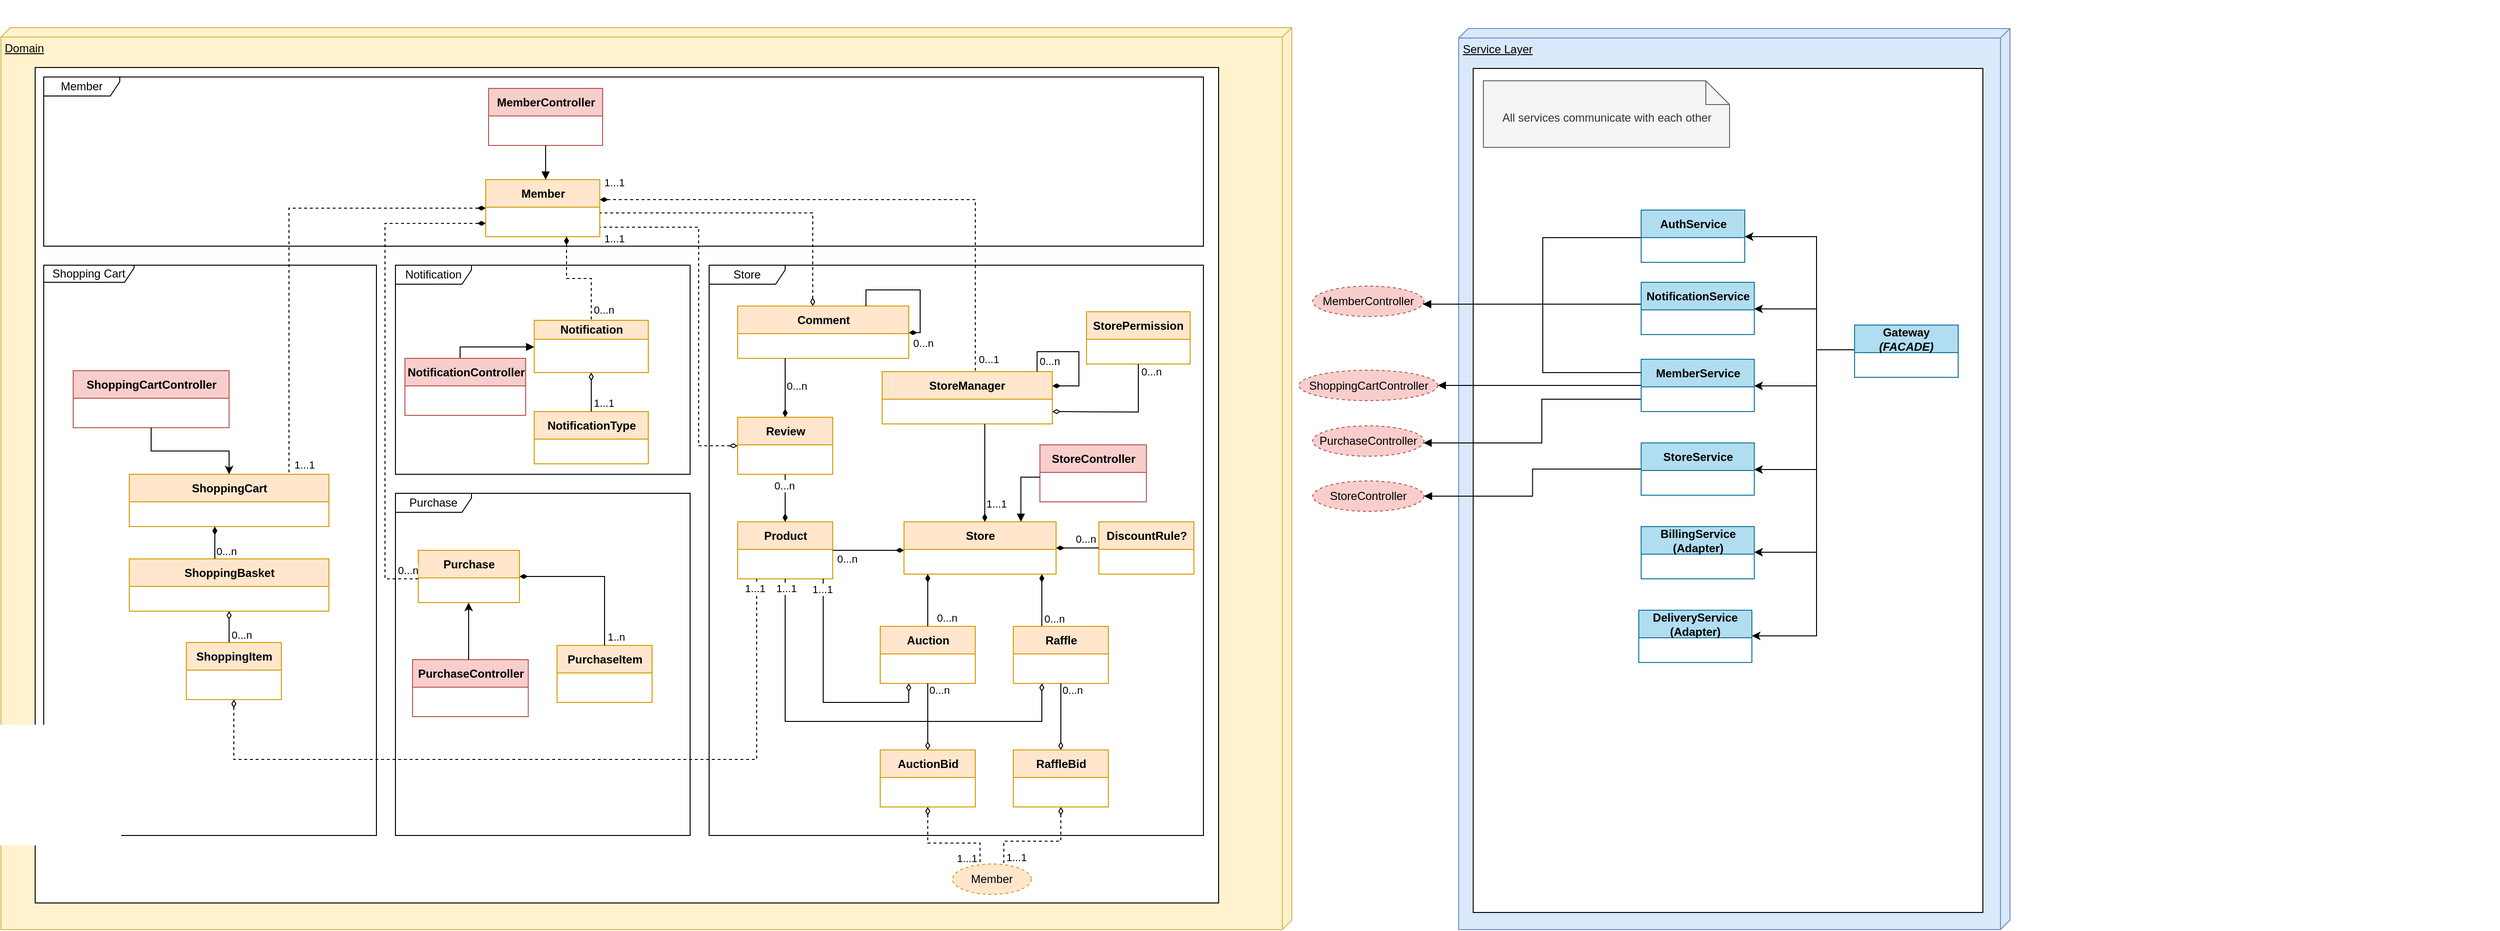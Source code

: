 <mxfile version="21.1.1" type="device">
  <diagram id="C5RBs43oDa-KdzZeNtuy" name="Page-1">
    <mxGraphModel dx="3692" dy="2108" grid="1" gridSize="10" guides="1" tooltips="1" connect="1" arrows="1" fold="1" page="0" pageScale="1" pageWidth="827" pageHeight="1169" math="0" shadow="0">
      <root>
        <mxCell id="WIyWlLk6GJQsqaUBKTNV-0" />
        <mxCell id="WIyWlLk6GJQsqaUBKTNV-1" parent="WIyWlLk6GJQsqaUBKTNV-0" />
        <mxCell id="990rHB7GM0mohYppXFXk-12" value="" style="group" vertex="1" connectable="0" parent="WIyWlLk6GJQsqaUBKTNV-1">
          <mxGeometry x="-25" y="-30" width="1358" height="949" as="geometry" />
        </mxCell>
        <mxCell id="990rHB7GM0mohYppXFXk-21" value="" style="group" vertex="1" connectable="0" parent="990rHB7GM0mohYppXFXk-12">
          <mxGeometry width="1358" height="949" as="geometry" />
        </mxCell>
        <mxCell id="990rHB7GM0mohYppXFXk-8" value="Domain" style="verticalAlign=top;align=left;spacingTop=8;spacingLeft=2;spacingRight=12;shape=cube;size=10;direction=south;fontStyle=4;html=1;whiteSpace=wrap;fillColor=#fff2cc;strokeColor=#d6b656;" vertex="1" parent="990rHB7GM0mohYppXFXk-21">
          <mxGeometry width="1358" height="949" as="geometry" />
        </mxCell>
        <mxCell id="990rHB7GM0mohYppXFXk-11" value="" style="rounded=0;whiteSpace=wrap;html=1;" vertex="1" parent="990rHB7GM0mohYppXFXk-21">
          <mxGeometry x="36" y="42" width="1245" height="879" as="geometry" />
        </mxCell>
        <mxCell id="990rHB7GM0mohYppXFXk-20" value="ShoppingCartController" style="swimlane;fontStyle=1;align=center;verticalAlign=middle;childLayout=stackLayout;horizontal=1;startSize=29;horizontalStack=0;resizeParent=1;resizeParentMax=0;resizeLast=0;collapsible=0;marginBottom=0;html=1;fillColor=#f8cecc;strokeColor=#b85450;" vertex="1" parent="990rHB7GM0mohYppXFXk-21">
          <mxGeometry x="76" y="361" width="164" height="60" as="geometry" />
        </mxCell>
        <mxCell id="990rHB7GM0mohYppXFXk-40" style="edgeStyle=orthogonalEdgeStyle;rounded=0;orthogonalLoop=1;jettySize=auto;html=1;endArrow=block;endFill=1;" edge="1" parent="990rHB7GM0mohYppXFXk-21" source="990rHB7GM0mohYppXFXk-39" target="wEltk9S-PoxrdF0Q-rvV-17">
          <mxGeometry relative="1" as="geometry">
            <Array as="points">
              <mxPoint x="483" y="336" />
            </Array>
          </mxGeometry>
        </mxCell>
        <mxCell id="990rHB7GM0mohYppXFXk-39" value="NotificationController" style="swimlane;fontStyle=1;align=center;verticalAlign=middle;childLayout=stackLayout;horizontal=1;startSize=29;horizontalStack=0;resizeParent=1;resizeParentMax=0;resizeLast=0;collapsible=0;marginBottom=0;html=1;fillColor=#f8cecc;strokeColor=#b85450;" vertex="1" parent="990rHB7GM0mohYppXFXk-21">
          <mxGeometry x="425" y="348" width="127" height="60" as="geometry" />
        </mxCell>
        <mxCell id="wEltk9S-PoxrdF0Q-rvV-17" value="Notification" style="swimlane;fontStyle=1;align=center;verticalAlign=middle;childLayout=stackLayout;horizontal=1;startSize=20;horizontalStack=0;resizeParent=1;resizeParentMax=0;resizeLast=0;collapsible=0;marginBottom=0;html=1;fillColor=#ffe6cc;strokeColor=#d79b00;" parent="990rHB7GM0mohYppXFXk-21" vertex="1">
          <mxGeometry x="561" y="308" width="120" height="55" as="geometry" />
        </mxCell>
        <mxCell id="wEltk9S-PoxrdF0Q-rvV-23" value="NotificationType" style="swimlane;fontStyle=1;align=center;verticalAlign=middle;childLayout=stackLayout;horizontal=1;startSize=29;horizontalStack=0;resizeParent=1;resizeParentMax=0;resizeLast=0;collapsible=0;marginBottom=0;html=1;fillColor=#ffe6cc;strokeColor=#d79b00;" parent="990rHB7GM0mohYppXFXk-21" vertex="1">
          <mxGeometry x="561" y="404" width="120" height="55" as="geometry" />
        </mxCell>
        <mxCell id="wEltk9S-PoxrdF0Q-rvV-25" style="edgeStyle=orthogonalEdgeStyle;rounded=0;orthogonalLoop=1;jettySize=auto;html=1;startArrow=diamondThin;startFill=0;endArrow=none;endFill=0;" parent="990rHB7GM0mohYppXFXk-21" source="wEltk9S-PoxrdF0Q-rvV-17" target="wEltk9S-PoxrdF0Q-rvV-23" edge="1">
          <mxGeometry relative="1" as="geometry" />
        </mxCell>
        <mxCell id="wEltk9S-PoxrdF0Q-rvV-26" value="1...1" style="edgeLabel;html=1;align=center;verticalAlign=middle;resizable=0;points=[];" parent="wEltk9S-PoxrdF0Q-rvV-25" vertex="1" connectable="0">
          <mxGeometry x="0.712" y="1" relative="1" as="geometry">
            <mxPoint x="12" y="-3" as="offset" />
          </mxGeometry>
        </mxCell>
        <mxCell id="990rHB7GM0mohYppXFXk-42" value="PurchaseController" style="swimlane;fontStyle=1;align=center;verticalAlign=middle;childLayout=stackLayout;horizontal=1;startSize=29;horizontalStack=0;resizeParent=1;resizeParentMax=0;resizeLast=0;collapsible=0;marginBottom=0;html=1;fillColor=#f8cecc;strokeColor=#b85450;" vertex="1" parent="990rHB7GM0mohYppXFXk-21">
          <mxGeometry x="433" y="665" width="121.75" height="60" as="geometry" />
        </mxCell>
        <mxCell id="Q86aXCvyrEORFELIP6Jt-7" value="StorePermission" style="swimlane;fontStyle=1;align=center;verticalAlign=middle;childLayout=stackLayout;horizontal=1;startSize=29;horizontalStack=0;resizeParent=1;resizeParentMax=0;resizeLast=0;collapsible=0;marginBottom=0;html=1;whiteSpace=wrap;fillColor=#ffe6cc;strokeColor=#d79b00;" parent="990rHB7GM0mohYppXFXk-21" vertex="1">
          <mxGeometry x="1142" y="299" width="109" height="55" as="geometry" />
        </mxCell>
        <mxCell id="Q86aXCvyrEORFELIP6Jt-21" value="Comment" style="swimlane;fontStyle=1;align=center;verticalAlign=middle;childLayout=stackLayout;horizontal=1;startSize=29;horizontalStack=0;resizeParent=1;resizeParentMax=0;resizeLast=0;collapsible=0;marginBottom=0;html=1;fillColor=#ffe6cc;strokeColor=#d79b00;" parent="990rHB7GM0mohYppXFXk-21" vertex="1">
          <mxGeometry x="775" y="293" width="180" height="55" as="geometry" />
        </mxCell>
        <mxCell id="Q86aXCvyrEORFELIP6Jt-26" style="edgeStyle=orthogonalEdgeStyle;rounded=0;orthogonalLoop=1;jettySize=auto;html=1;exitX=0.75;exitY=0;exitDx=0;exitDy=0;endArrow=diamondThin;endFill=1;" parent="990rHB7GM0mohYppXFXk-21" source="Q86aXCvyrEORFELIP6Jt-21" target="Q86aXCvyrEORFELIP6Jt-21" edge="1">
          <mxGeometry relative="1" as="geometry">
            <Array as="points">
              <mxPoint x="910" y="276" />
              <mxPoint x="967" y="276" />
              <mxPoint x="967" y="321" />
            </Array>
          </mxGeometry>
        </mxCell>
        <mxCell id="Q86aXCvyrEORFELIP6Jt-27" value="0...n" style="edgeLabel;html=1;align=center;verticalAlign=middle;resizable=0;points=[];" parent="Q86aXCvyrEORFELIP6Jt-26" vertex="1" connectable="0">
          <mxGeometry x="-0.089" relative="1" as="geometry">
            <mxPoint x="17" y="56" as="offset" />
          </mxGeometry>
        </mxCell>
        <mxCell id="990rHB7GM0mohYppXFXk-46" value="StoreController" style="swimlane;fontStyle=1;align=center;verticalAlign=middle;childLayout=stackLayout;horizontal=1;startSize=29;horizontalStack=0;resizeParent=1;resizeParentMax=0;resizeLast=0;collapsible=0;marginBottom=0;html=1;fillColor=#f8cecc;strokeColor=#b85450;" vertex="1" parent="990rHB7GM0mohYppXFXk-21">
          <mxGeometry x="1093" y="439" width="112" height="60" as="geometry" />
        </mxCell>
        <mxCell id="990rHB7GM0mohYppXFXk-18" value="MemberController" style="swimlane;fontStyle=1;align=center;verticalAlign=middle;childLayout=stackLayout;horizontal=1;startSize=29;horizontalStack=0;resizeParent=1;resizeParentMax=0;resizeLast=0;collapsible=0;marginBottom=0;html=1;fillColor=#f8cecc;strokeColor=#b85450;" vertex="1" parent="990rHB7GM0mohYppXFXk-12">
          <mxGeometry x="513" y="64" width="120" height="60" as="geometry" />
        </mxCell>
        <mxCell id="wEltk9S-PoxrdF0Q-rvV-9" value="Store" style="shape=umlFrame;whiteSpace=wrap;html=1;pointerEvents=0;width=80;height=20;" parent="WIyWlLk6GJQsqaUBKTNV-1" vertex="1">
          <mxGeometry x="720" y="220" width="520" height="600" as="geometry" />
        </mxCell>
        <mxCell id="wEltk9S-PoxrdF0Q-rvV-8" value="Shopping Cart" style="shape=umlFrame;whiteSpace=wrap;html=1;pointerEvents=0;width=95;height=18;" parent="WIyWlLk6GJQsqaUBKTNV-1" vertex="1">
          <mxGeometry x="20" y="220" width="350" height="600" as="geometry" />
        </mxCell>
        <mxCell id="wEltk9S-PoxrdF0Q-rvV-16" value="Purchase" style="shape=umlFrame;whiteSpace=wrap;html=1;pointerEvents=0;width=80;height=20;" parent="WIyWlLk6GJQsqaUBKTNV-1" vertex="1">
          <mxGeometry x="390" y="460" width="310" height="360" as="geometry" />
        </mxCell>
        <mxCell id="5-eGZLtxOwIWoKAD2tOT-10" value="Member" style="swimlane;fontStyle=1;align=center;verticalAlign=middle;childLayout=stackLayout;horizontal=1;startSize=29;horizontalStack=0;resizeParent=1;resizeParentMax=0;resizeLast=0;collapsible=0;marginBottom=0;html=1;fillColor=#ffe6cc;strokeColor=#d79b00;" parent="WIyWlLk6GJQsqaUBKTNV-1" vertex="1">
          <mxGeometry x="485" y="130" width="120" height="60" as="geometry" />
        </mxCell>
        <mxCell id="wEltk9S-PoxrdF0Q-rvV-28" style="edgeStyle=orthogonalEdgeStyle;rounded=0;orthogonalLoop=1;jettySize=auto;html=1;dashed=1;endArrow=none;endFill=0;startArrow=diamondThin;startFill=1;" parent="WIyWlLk6GJQsqaUBKTNV-1" source="5-eGZLtxOwIWoKAD2tOT-10" target="wEltk9S-PoxrdF0Q-rvV-17" edge="1">
          <mxGeometry relative="1" as="geometry">
            <Array as="points">
              <mxPoint x="570" y="234" />
              <mxPoint x="596" y="234" />
            </Array>
          </mxGeometry>
        </mxCell>
        <mxCell id="wEltk9S-PoxrdF0Q-rvV-29" value="0...n" style="edgeLabel;html=1;align=center;verticalAlign=middle;resizable=0;points=[];" parent="wEltk9S-PoxrdF0Q-rvV-28" vertex="1" connectable="0">
          <mxGeometry x="0.909" y="3" relative="1" as="geometry">
            <mxPoint x="10" y="-6" as="offset" />
          </mxGeometry>
        </mxCell>
        <mxCell id="5-eGZLtxOwIWoKAD2tOT-24" value="ShoppingCart" style="swimlane;fontStyle=1;align=center;verticalAlign=middle;childLayout=stackLayout;horizontal=1;startSize=29;horizontalStack=0;resizeParent=1;resizeParentMax=0;resizeLast=0;collapsible=0;marginBottom=0;html=1;fillColor=#ffe6cc;strokeColor=#d79b00;" parent="WIyWlLk6GJQsqaUBKTNV-1" vertex="1">
          <mxGeometry x="110" y="440" width="210" height="55" as="geometry" />
        </mxCell>
        <mxCell id="5-eGZLtxOwIWoKAD2tOT-32" style="edgeStyle=orthogonalEdgeStyle;rounded=0;orthogonalLoop=1;jettySize=auto;html=1;endArrow=none;endFill=0;startArrow=diamondThin;startFill=1;dashed=1;" parent="WIyWlLk6GJQsqaUBKTNV-1" source="5-eGZLtxOwIWoKAD2tOT-10" target="5-eGZLtxOwIWoKAD2tOT-24" edge="1">
          <mxGeometry relative="1" as="geometry">
            <Array as="points">
              <mxPoint x="278" y="160" />
            </Array>
            <mxPoint x="195" y="290" as="targetPoint" />
          </mxGeometry>
        </mxCell>
        <mxCell id="5-eGZLtxOwIWoKAD2tOT-33" value="1...1" style="edgeLabel;html=1;align=center;verticalAlign=middle;resizable=0;points=[];" parent="5-eGZLtxOwIWoKAD2tOT-32" vertex="1" connectable="0">
          <mxGeometry x="0.325" y="1" relative="1" as="geometry">
            <mxPoint x="15" y="154" as="offset" />
          </mxGeometry>
        </mxCell>
        <mxCell id="5-eGZLtxOwIWoKAD2tOT-28" value="Purchase" style="swimlane;fontStyle=1;align=center;verticalAlign=middle;childLayout=stackLayout;horizontal=1;startSize=29;horizontalStack=0;resizeParent=1;resizeParentMax=0;resizeLast=0;collapsible=0;marginBottom=0;html=1;fillColor=#ffe6cc;strokeColor=#d79b00;" parent="WIyWlLk6GJQsqaUBKTNV-1" vertex="1">
          <mxGeometry x="414" y="520" width="106.5" height="55" as="geometry" />
        </mxCell>
        <mxCell id="5-eGZLtxOwIWoKAD2tOT-38" value="Store" style="swimlane;fontStyle=1;align=center;verticalAlign=middle;childLayout=stackLayout;horizontal=1;startSize=29;horizontalStack=0;resizeParent=1;resizeParentMax=0;resizeLast=0;collapsible=0;marginBottom=0;html=1;fillColor=#ffe6cc;strokeColor=#d79b00;" parent="WIyWlLk6GJQsqaUBKTNV-1" vertex="1">
          <mxGeometry x="925" y="490" width="160" height="55" as="geometry" />
        </mxCell>
        <mxCell id="3amuEZa6ZCUIwLxiYFz3-3" value="StoreManager" style="swimlane;fontStyle=1;align=center;verticalAlign=middle;childLayout=stackLayout;horizontal=1;startSize=29;horizontalStack=0;resizeParent=1;resizeParentMax=0;resizeLast=0;collapsible=0;marginBottom=0;html=1;whiteSpace=wrap;fillColor=#ffe6cc;strokeColor=#d79b00;" parent="WIyWlLk6GJQsqaUBKTNV-1" vertex="1">
          <mxGeometry x="902" y="332" width="179" height="55" as="geometry" />
        </mxCell>
        <mxCell id="5-eGZLtxOwIWoKAD2tOT-34" style="edgeStyle=orthogonalEdgeStyle;rounded=0;orthogonalLoop=1;jettySize=auto;html=1;endArrow=none;endFill=0;startArrow=diamondThin;startFill=1;dashed=1;" parent="WIyWlLk6GJQsqaUBKTNV-1" source="5-eGZLtxOwIWoKAD2tOT-10" target="3amuEZa6ZCUIwLxiYFz3-3" edge="1">
          <mxGeometry relative="1" as="geometry">
            <Array as="points">
              <mxPoint x="1000" y="151" />
            </Array>
            <mxPoint x="1000" y="270" as="targetPoint" />
          </mxGeometry>
        </mxCell>
        <mxCell id="5-eGZLtxOwIWoKAD2tOT-35" value="0...1" style="edgeLabel;html=1;align=center;verticalAlign=middle;resizable=0;points=[];" parent="5-eGZLtxOwIWoKAD2tOT-34" connectable="0" vertex="1">
          <mxGeometry x="0.574" y="2" relative="1" as="geometry">
            <mxPoint x="12" y="109" as="offset" />
          </mxGeometry>
        </mxCell>
        <mxCell id="3amuEZa6ZCUIwLxiYFz3-19" style="edgeStyle=orthogonalEdgeStyle;rounded=0;orthogonalLoop=1;jettySize=auto;html=1;endArrow=none;endFill=0;startArrow=diamondThin;startFill=1;" parent="WIyWlLk6GJQsqaUBKTNV-1" source="5-eGZLtxOwIWoKAD2tOT-38" target="3amuEZa6ZCUIwLxiYFz3-3" edge="1">
          <mxGeometry relative="1" as="geometry">
            <Array as="points">
              <mxPoint x="1010" y="450" />
              <mxPoint x="1010" y="450" />
            </Array>
          </mxGeometry>
        </mxCell>
        <mxCell id="3amuEZa6ZCUIwLxiYFz3-20" value="1...1" style="edgeLabel;html=1;align=center;verticalAlign=middle;resizable=0;points=[];" parent="3amuEZa6ZCUIwLxiYFz3-19" connectable="0" vertex="1">
          <mxGeometry x="-0.699" relative="1" as="geometry">
            <mxPoint x="12" y="-4" as="offset" />
          </mxGeometry>
        </mxCell>
        <mxCell id="3amuEZa6ZCUIwLxiYFz3-34" value="Product" style="swimlane;fontStyle=1;align=center;verticalAlign=middle;childLayout=stackLayout;horizontal=1;startSize=29;horizontalStack=0;resizeParent=1;resizeParentMax=0;resizeLast=0;collapsible=0;marginBottom=0;html=1;fillColor=#ffe6cc;strokeColor=#d79b00;" parent="WIyWlLk6GJQsqaUBKTNV-1" vertex="1">
          <mxGeometry x="750" y="490" width="100" height="60" as="geometry" />
        </mxCell>
        <mxCell id="3amuEZa6ZCUIwLxiYFz3-36" style="edgeStyle=orthogonalEdgeStyle;rounded=0;orthogonalLoop=1;jettySize=auto;html=1;endArrow=none;endFill=0;startArrow=diamondThin;startFill=1;" parent="WIyWlLk6GJQsqaUBKTNV-1" source="5-eGZLtxOwIWoKAD2tOT-38" target="3amuEZa6ZCUIwLxiYFz3-34" edge="1">
          <mxGeometry relative="1" as="geometry">
            <Array as="points">
              <mxPoint x="890" y="520" />
              <mxPoint x="890" y="520" />
            </Array>
          </mxGeometry>
        </mxCell>
        <mxCell id="3amuEZa6ZCUIwLxiYFz3-37" value="0...n" style="edgeLabel;html=1;align=center;verticalAlign=middle;resizable=0;points=[];" parent="3amuEZa6ZCUIwLxiYFz3-36" vertex="1" connectable="0">
          <mxGeometry x="0.815" relative="1" as="geometry">
            <mxPoint x="8" y="9" as="offset" />
          </mxGeometry>
        </mxCell>
        <mxCell id="wEltk9S-PoxrdF0Q-rvV-2" value="DiscountRule?" style="swimlane;fontStyle=1;align=center;verticalAlign=middle;childLayout=stackLayout;horizontal=1;startSize=29;horizontalStack=0;resizeParent=1;resizeParentMax=0;resizeLast=0;collapsible=0;marginBottom=0;html=1;fillColor=#ffe6cc;strokeColor=#d79b00;" parent="WIyWlLk6GJQsqaUBKTNV-1" vertex="1">
          <mxGeometry x="1130" y="490" width="100" height="55" as="geometry" />
        </mxCell>
        <mxCell id="wEltk9S-PoxrdF0Q-rvV-3" style="edgeStyle=orthogonalEdgeStyle;rounded=0;orthogonalLoop=1;jettySize=auto;html=1;endArrow=none;endFill=0;startArrow=diamondThin;startFill=1;" parent="WIyWlLk6GJQsqaUBKTNV-1" source="5-eGZLtxOwIWoKAD2tOT-38" target="wEltk9S-PoxrdF0Q-rvV-2" edge="1">
          <mxGeometry relative="1" as="geometry" />
        </mxCell>
        <mxCell id="wEltk9S-PoxrdF0Q-rvV-4" value="0...n" style="edgeLabel;html=1;align=center;verticalAlign=middle;resizable=0;points=[];" parent="wEltk9S-PoxrdF0Q-rvV-3" vertex="1" connectable="0">
          <mxGeometry x="-0.796" y="1" relative="1" as="geometry">
            <mxPoint x="26" y="-9" as="offset" />
          </mxGeometry>
        </mxCell>
        <mxCell id="wEltk9S-PoxrdF0Q-rvV-10" value="Member" style="shape=umlFrame;whiteSpace=wrap;html=1;pointerEvents=0;width=80;height=20;" parent="WIyWlLk6GJQsqaUBKTNV-1" vertex="1">
          <mxGeometry x="20" y="22" width="1220" height="178" as="geometry" />
        </mxCell>
        <mxCell id="wEltk9S-PoxrdF0Q-rvV-12" value="Notification" style="shape=umlFrame;whiteSpace=wrap;html=1;pointerEvents=0;width=80;height=20;" parent="WIyWlLk6GJQsqaUBKTNV-1" vertex="1">
          <mxGeometry x="390" y="220" width="310" height="220" as="geometry" />
        </mxCell>
        <mxCell id="wEltk9S-PoxrdF0Q-rvV-14" value="" style="edgeStyle=orthogonalEdgeStyle;rounded=0;orthogonalLoop=1;jettySize=auto;html=1;endArrow=none;endFill=0;startArrow=diamondThin;startFill=1;dashed=1;" parent="WIyWlLk6GJQsqaUBKTNV-1" source="5-eGZLtxOwIWoKAD2tOT-10" target="5-eGZLtxOwIWoKAD2tOT-28" edge="1">
          <mxGeometry relative="1" as="geometry">
            <Array as="points">
              <mxPoint x="379" y="176" />
              <mxPoint x="379" y="550" />
            </Array>
            <mxPoint x="235" y="340" as="sourcePoint" />
            <mxPoint x="130" y="805" as="targetPoint" />
          </mxGeometry>
        </mxCell>
        <mxCell id="9OOohbVVuucm2zmM9hxW-19" value="0...n" style="edgeLabel;html=1;align=center;verticalAlign=middle;resizable=0;points=[];" parent="wEltk9S-PoxrdF0Q-rvV-14" connectable="0" vertex="1">
          <mxGeometry x="0.926" relative="1" as="geometry">
            <mxPoint x="8" y="-9" as="offset" />
          </mxGeometry>
        </mxCell>
        <mxCell id="9OOohbVVuucm2zmM9hxW-42" style="edgeStyle=orthogonalEdgeStyle;rounded=0;orthogonalLoop=1;jettySize=auto;html=1;startArrow=diamondThin;startFill=0;endArrow=none;endFill=0;" parent="WIyWlLk6GJQsqaUBKTNV-1" source="wEltk9S-PoxrdF0Q-rvV-32" target="3amuEZa6ZCUIwLxiYFz3-34" edge="1">
          <mxGeometry relative="1" as="geometry">
            <Array as="points">
              <mxPoint x="930" y="680" />
              <mxPoint x="840" y="680" />
            </Array>
          </mxGeometry>
        </mxCell>
        <mxCell id="L2OGs5nIe2zohlXT7zx_-5" value="1...1" style="edgeLabel;html=1;align=center;verticalAlign=middle;resizable=0;points=[];" parent="9OOohbVVuucm2zmM9hxW-42" connectable="0" vertex="1">
          <mxGeometry x="0.828" y="-1" relative="1" as="geometry">
            <mxPoint x="-2" y="-10" as="offset" />
          </mxGeometry>
        </mxCell>
        <mxCell id="wEltk9S-PoxrdF0Q-rvV-32" value="Auction" style="swimlane;fontStyle=1;align=center;verticalAlign=middle;childLayout=stackLayout;horizontal=1;startSize=29;horizontalStack=0;resizeParent=1;resizeParentMax=0;resizeLast=0;collapsible=0;marginBottom=0;html=1;fillColor=#ffe6cc;strokeColor=#d79b00;" parent="WIyWlLk6GJQsqaUBKTNV-1" vertex="1">
          <mxGeometry x="900" y="600" width="100" height="60" as="geometry" />
        </mxCell>
        <mxCell id="wEltk9S-PoxrdF0Q-rvV-33" style="edgeStyle=orthogonalEdgeStyle;rounded=0;orthogonalLoop=1;jettySize=auto;html=1;endArrow=none;endFill=0;startArrow=diamondThin;startFill=1;" parent="WIyWlLk6GJQsqaUBKTNV-1" source="5-eGZLtxOwIWoKAD2tOT-38" target="wEltk9S-PoxrdF0Q-rvV-32" edge="1">
          <mxGeometry relative="1" as="geometry">
            <Array as="points">
              <mxPoint x="950" y="590" />
              <mxPoint x="950" y="590" />
            </Array>
          </mxGeometry>
        </mxCell>
        <mxCell id="wEltk9S-PoxrdF0Q-rvV-34" value="0...n" style="edgeLabel;html=1;align=center;verticalAlign=middle;resizable=0;points=[];" parent="wEltk9S-PoxrdF0Q-rvV-33" vertex="1" connectable="0">
          <mxGeometry x="0.89" y="1" relative="1" as="geometry">
            <mxPoint x="19" y="-6" as="offset" />
          </mxGeometry>
        </mxCell>
        <mxCell id="9OOohbVVuucm2zmM9hxW-10" value="ShoppingBasket" style="swimlane;fontStyle=1;align=center;verticalAlign=middle;childLayout=stackLayout;horizontal=1;startSize=29;horizontalStack=0;resizeParent=1;resizeParentMax=0;resizeLast=0;collapsible=0;marginBottom=0;html=1;fillColor=#ffe6cc;strokeColor=#d79b00;" parent="WIyWlLk6GJQsqaUBKTNV-1" vertex="1">
          <mxGeometry x="110" y="529" width="210" height="55" as="geometry" />
        </mxCell>
        <mxCell id="9OOohbVVuucm2zmM9hxW-15" style="edgeStyle=orthogonalEdgeStyle;rounded=0;orthogonalLoop=1;jettySize=auto;html=1;startArrow=diamondThin;startFill=1;endArrow=none;endFill=0;" parent="WIyWlLk6GJQsqaUBKTNV-1" source="5-eGZLtxOwIWoKAD2tOT-24" target="9OOohbVVuucm2zmM9hxW-10" edge="1">
          <mxGeometry relative="1" as="geometry">
            <Array as="points">
              <mxPoint x="200" y="510" />
              <mxPoint x="200" y="510" />
            </Array>
          </mxGeometry>
        </mxCell>
        <mxCell id="9OOohbVVuucm2zmM9hxW-16" value="0...n" style="edgeLabel;html=1;align=center;verticalAlign=middle;resizable=0;points=[];" parent="9OOohbVVuucm2zmM9hxW-15" connectable="0" vertex="1">
          <mxGeometry x="0.432" y="1" relative="1" as="geometry">
            <mxPoint x="11" y="1" as="offset" />
          </mxGeometry>
        </mxCell>
        <mxCell id="9OOohbVVuucm2zmM9hxW-12" value="ShoppingItem" style="swimlane;fontStyle=1;align=center;verticalAlign=middle;childLayout=stackLayout;horizontal=1;startSize=29;horizontalStack=0;resizeParent=1;resizeParentMax=0;resizeLast=0;collapsible=0;marginBottom=0;html=1;fillColor=#ffe6cc;strokeColor=#d79b00;" parent="WIyWlLk6GJQsqaUBKTNV-1" vertex="1">
          <mxGeometry x="170" y="617" width="100" height="60" as="geometry" />
        </mxCell>
        <mxCell id="3amuEZa6ZCUIwLxiYFz3-40" style="edgeStyle=orthogonalEdgeStyle;rounded=0;orthogonalLoop=1;jettySize=auto;html=1;endArrow=none;endFill=0;startArrow=diamondThin;startFill=0;dashed=1;" parent="WIyWlLk6GJQsqaUBKTNV-1" source="9OOohbVVuucm2zmM9hxW-12" target="3amuEZa6ZCUIwLxiYFz3-34" edge="1">
          <mxGeometry relative="1" as="geometry">
            <mxPoint x="200" y="670" as="sourcePoint" />
            <Array as="points">
              <mxPoint x="220" y="740" />
              <mxPoint x="770" y="740" />
            </Array>
          </mxGeometry>
        </mxCell>
        <mxCell id="Q86aXCvyrEORFELIP6Jt-33" value="1...1" style="edgeLabel;html=1;align=center;verticalAlign=middle;resizable=0;points=[];" parent="3amuEZa6ZCUIwLxiYFz3-40" vertex="1" connectable="0">
          <mxGeometry x="-0.946" y="-1" relative="1" as="geometry">
            <mxPoint x="549" y="-139" as="offset" />
          </mxGeometry>
        </mxCell>
        <mxCell id="3amuEZa6ZCUIwLxiYFz3-38" style="edgeStyle=orthogonalEdgeStyle;rounded=0;orthogonalLoop=1;jettySize=auto;html=1;endArrow=none;endFill=0;startArrow=diamondThin;startFill=0;" parent="WIyWlLk6GJQsqaUBKTNV-1" source="9OOohbVVuucm2zmM9hxW-10" target="9OOohbVVuucm2zmM9hxW-12" edge="1">
          <mxGeometry relative="1" as="geometry">
            <Array as="points">
              <mxPoint x="200" y="630" />
              <mxPoint x="200" y="630" />
            </Array>
            <mxPoint x="620.034" y="617" as="targetPoint" />
          </mxGeometry>
        </mxCell>
        <mxCell id="9OOohbVVuucm2zmM9hxW-14" value="0...n" style="edgeLabel;html=1;align=center;verticalAlign=middle;resizable=0;points=[];" parent="3amuEZa6ZCUIwLxiYFz3-38" connectable="0" vertex="1">
          <mxGeometry x="0.673" y="-1" relative="1" as="geometry">
            <mxPoint x="14" y="-3" as="offset" />
          </mxGeometry>
        </mxCell>
        <mxCell id="9OOohbVVuucm2zmM9hxW-18" value="PurchaseItem" style="swimlane;fontStyle=1;align=center;verticalAlign=middle;childLayout=stackLayout;horizontal=1;startSize=29;horizontalStack=0;resizeParent=1;resizeParentMax=0;resizeLast=0;collapsible=0;marginBottom=0;html=1;fillColor=#ffe6cc;strokeColor=#d79b00;" parent="WIyWlLk6GJQsqaUBKTNV-1" vertex="1">
          <mxGeometry x="560" y="620" width="100" height="60" as="geometry" />
        </mxCell>
        <mxCell id="9OOohbVVuucm2zmM9hxW-27" style="edgeStyle=orthogonalEdgeStyle;rounded=0;orthogonalLoop=1;jettySize=auto;html=1;startArrow=diamondThin;startFill=0;endArrow=none;endFill=0;dashed=1;" parent="WIyWlLk6GJQsqaUBKTNV-1" source="9OOohbVVuucm2zmM9hxW-24" target="5-eGZLtxOwIWoKAD2tOT-10" edge="1">
          <mxGeometry relative="1" as="geometry">
            <Array as="points">
              <mxPoint x="709" y="410" />
              <mxPoint x="709" y="180" />
            </Array>
            <mxPoint x="235" y="310" as="targetPoint" />
          </mxGeometry>
        </mxCell>
        <mxCell id="9OOohbVVuucm2zmM9hxW-28" value="1...1" style="edgeLabel;html=1;align=center;verticalAlign=middle;resizable=0;points=[];" parent="9OOohbVVuucm2zmM9hxW-27" connectable="0" vertex="1">
          <mxGeometry x="0.976" y="-3" relative="1" as="geometry">
            <mxPoint x="10" y="15" as="offset" />
          </mxGeometry>
        </mxCell>
        <mxCell id="9OOohbVVuucm2zmM9hxW-24" value="Review" style="swimlane;fontStyle=1;align=center;verticalAlign=middle;childLayout=stackLayout;horizontal=1;startSize=29;horizontalStack=0;resizeParent=1;resizeParentMax=0;resizeLast=0;collapsible=0;marginBottom=0;html=1;fillColor=#ffe6cc;strokeColor=#d79b00;" parent="WIyWlLk6GJQsqaUBKTNV-1" vertex="1">
          <mxGeometry x="750" y="380" width="100" height="60" as="geometry" />
        </mxCell>
        <mxCell id="9OOohbVVuucm2zmM9hxW-22" style="edgeStyle=orthogonalEdgeStyle;rounded=0;orthogonalLoop=1;jettySize=auto;html=1;startArrow=diamondThin;startFill=1;endArrow=none;endFill=0;" parent="WIyWlLk6GJQsqaUBKTNV-1" source="5-eGZLtxOwIWoKAD2tOT-28" target="9OOohbVVuucm2zmM9hxW-18" edge="1">
          <mxGeometry relative="1" as="geometry">
            <mxPoint x="610.0" y="575" as="sourcePoint" />
          </mxGeometry>
        </mxCell>
        <mxCell id="9OOohbVVuucm2zmM9hxW-23" value="1..n" style="edgeLabel;html=1;align=center;verticalAlign=middle;resizable=0;points=[];" parent="9OOohbVVuucm2zmM9hxW-22" connectable="0" vertex="1">
          <mxGeometry x="0.684" y="1" relative="1" as="geometry">
            <mxPoint x="11" y="16" as="offset" />
          </mxGeometry>
        </mxCell>
        <mxCell id="9OOohbVVuucm2zmM9hxW-33" style="edgeStyle=orthogonalEdgeStyle;rounded=0;orthogonalLoop=1;jettySize=auto;html=1;startArrow=diamondThin;startFill=0;endArrow=none;endFill=0;" parent="WIyWlLk6GJQsqaUBKTNV-1" source="9OOohbVVuucm2zmM9hxW-29" target="wEltk9S-PoxrdF0Q-rvV-32" edge="1">
          <mxGeometry relative="1" as="geometry" />
        </mxCell>
        <mxCell id="Q86aXCvyrEORFELIP6Jt-35" value="0...n" style="edgeLabel;html=1;align=center;verticalAlign=middle;resizable=0;points=[];" parent="9OOohbVVuucm2zmM9hxW-33" vertex="1" connectable="0">
          <mxGeometry x="0.811" y="1" relative="1" as="geometry">
            <mxPoint x="13" as="offset" />
          </mxGeometry>
        </mxCell>
        <mxCell id="9OOohbVVuucm2zmM9hxW-29" value="AuctionBid" style="swimlane;fontStyle=1;align=center;verticalAlign=middle;childLayout=stackLayout;horizontal=1;startSize=29;horizontalStack=0;resizeParent=1;resizeParentMax=0;resizeLast=0;collapsible=0;marginBottom=0;html=1;fillColor=#ffe6cc;strokeColor=#d79b00;" parent="WIyWlLk6GJQsqaUBKTNV-1" vertex="1">
          <mxGeometry x="900" y="730" width="100" height="60" as="geometry" />
        </mxCell>
        <mxCell id="9OOohbVVuucm2zmM9hxW-25" style="edgeStyle=orthogonalEdgeStyle;rounded=0;orthogonalLoop=1;jettySize=auto;html=1;startArrow=diamondThin;startFill=1;endArrow=none;endFill=0;" parent="WIyWlLk6GJQsqaUBKTNV-1" source="3amuEZa6ZCUIwLxiYFz3-34" target="9OOohbVVuucm2zmM9hxW-24" edge="1">
          <mxGeometry relative="1" as="geometry">
            <Array as="points" />
          </mxGeometry>
        </mxCell>
        <mxCell id="9OOohbVVuucm2zmM9hxW-26" value="0...n" style="edgeLabel;html=1;align=center;verticalAlign=middle;resizable=0;points=[];" parent="9OOohbVVuucm2zmM9hxW-25" connectable="0" vertex="1">
          <mxGeometry x="0.737" relative="1" as="geometry">
            <mxPoint x="-1" y="5" as="offset" />
          </mxGeometry>
        </mxCell>
        <mxCell id="9OOohbVVuucm2zmM9hxW-36" style="edgeStyle=orthogonalEdgeStyle;rounded=0;orthogonalLoop=1;jettySize=auto;html=1;startArrow=none;startFill=0;endArrow=diamondThin;endFill=1;" parent="WIyWlLk6GJQsqaUBKTNV-1" source="9OOohbVVuucm2zmM9hxW-34" target="5-eGZLtxOwIWoKAD2tOT-38" edge="1">
          <mxGeometry relative="1" as="geometry">
            <Array as="points">
              <mxPoint x="1070" y="590" />
              <mxPoint x="1070" y="590" />
            </Array>
          </mxGeometry>
        </mxCell>
        <mxCell id="L2OGs5nIe2zohlXT7zx_-6" value="0...n" style="edgeLabel;html=1;align=center;verticalAlign=middle;resizable=0;points=[];" parent="9OOohbVVuucm2zmM9hxW-36" connectable="0" vertex="1">
          <mxGeometry x="-0.782" relative="1" as="geometry">
            <mxPoint x="13" y="-2" as="offset" />
          </mxGeometry>
        </mxCell>
        <mxCell id="9OOohbVVuucm2zmM9hxW-43" style="edgeStyle=orthogonalEdgeStyle;rounded=0;orthogonalLoop=1;jettySize=auto;html=1;startArrow=diamondThin;startFill=0;endArrow=none;endFill=0;" parent="WIyWlLk6GJQsqaUBKTNV-1" source="9OOohbVVuucm2zmM9hxW-34" target="3amuEZa6ZCUIwLxiYFz3-34" edge="1">
          <mxGeometry relative="1" as="geometry">
            <Array as="points">
              <mxPoint x="1070" y="700" />
              <mxPoint x="800" y="700" />
            </Array>
          </mxGeometry>
        </mxCell>
        <mxCell id="L2OGs5nIe2zohlXT7zx_-1" value="1...1" style="edgeLabel;html=1;align=center;verticalAlign=middle;resizable=0;points=[];" parent="9OOohbVVuucm2zmM9hxW-43" connectable="0" vertex="1">
          <mxGeometry x="0.958" y="-1" relative="1" as="geometry">
            <mxPoint as="offset" />
          </mxGeometry>
        </mxCell>
        <mxCell id="9OOohbVVuucm2zmM9hxW-34" value="Raffle" style="swimlane;fontStyle=1;align=center;verticalAlign=middle;childLayout=stackLayout;horizontal=1;startSize=29;horizontalStack=0;resizeParent=1;resizeParentMax=0;resizeLast=0;collapsible=0;marginBottom=0;html=1;fillColor=#ffe6cc;strokeColor=#d79b00;" parent="WIyWlLk6GJQsqaUBKTNV-1" vertex="1">
          <mxGeometry x="1040" y="600" width="100" height="60" as="geometry" />
        </mxCell>
        <mxCell id="9OOohbVVuucm2zmM9hxW-37" style="edgeStyle=orthogonalEdgeStyle;rounded=0;orthogonalLoop=1;jettySize=auto;html=1;startArrow=diamondThin;startFill=0;endArrow=none;endFill=0;" parent="WIyWlLk6GJQsqaUBKTNV-1" source="9OOohbVVuucm2zmM9hxW-35" target="9OOohbVVuucm2zmM9hxW-34" edge="1">
          <mxGeometry relative="1" as="geometry" />
        </mxCell>
        <mxCell id="Q86aXCvyrEORFELIP6Jt-34" value="0...n" style="edgeLabel;html=1;align=center;verticalAlign=middle;resizable=0;points=[];" parent="9OOohbVVuucm2zmM9hxW-37" vertex="1" connectable="0">
          <mxGeometry x="0.686" y="-1" relative="1" as="geometry">
            <mxPoint x="11" y="-4" as="offset" />
          </mxGeometry>
        </mxCell>
        <mxCell id="9OOohbVVuucm2zmM9hxW-35" value="RaffleBid" style="swimlane;fontStyle=1;align=center;verticalAlign=middle;childLayout=stackLayout;horizontal=1;startSize=29;horizontalStack=0;resizeParent=1;resizeParentMax=0;resizeLast=0;collapsible=0;marginBottom=0;html=1;fillColor=#ffe6cc;strokeColor=#d79b00;" parent="WIyWlLk6GJQsqaUBKTNV-1" vertex="1">
          <mxGeometry x="1040" y="730" width="100" height="60" as="geometry" />
        </mxCell>
        <mxCell id="Q86aXCvyrEORFELIP6Jt-12" style="edgeStyle=orthogonalEdgeStyle;rounded=0;orthogonalLoop=1;jettySize=auto;html=1;endArrow=none;endFill=0;startArrow=diamondThin;startFill=0;" parent="WIyWlLk6GJQsqaUBKTNV-1" target="Q86aXCvyrEORFELIP6Jt-7" edge="1">
          <mxGeometry relative="1" as="geometry">
            <mxPoint x="1081" y="374.0" as="sourcePoint" />
          </mxGeometry>
        </mxCell>
        <mxCell id="Q86aXCvyrEORFELIP6Jt-13" value="0...n" style="edgeLabel;html=1;align=center;verticalAlign=middle;resizable=0;points=[];" parent="Q86aXCvyrEORFELIP6Jt-12" vertex="1" connectable="0">
          <mxGeometry x="-0.79" y="-1" relative="1" as="geometry">
            <mxPoint x="89" y="-43" as="offset" />
          </mxGeometry>
        </mxCell>
        <mxCell id="Q86aXCvyrEORFELIP6Jt-15" style="edgeStyle=orthogonalEdgeStyle;rounded=0;orthogonalLoop=1;jettySize=auto;html=1;endArrow=diamondThin;endFill=1;" parent="WIyWlLk6GJQsqaUBKTNV-1" source="3amuEZa6ZCUIwLxiYFz3-3" target="3amuEZa6ZCUIwLxiYFz3-3" edge="1">
          <mxGeometry relative="1" as="geometry">
            <Array as="points">
              <mxPoint x="1065" y="311" />
              <mxPoint x="1109" y="311" />
              <mxPoint x="1109" y="347" />
            </Array>
          </mxGeometry>
        </mxCell>
        <mxCell id="Q86aXCvyrEORFELIP6Jt-16" value="0...n" style="edgeLabel;html=1;align=center;verticalAlign=middle;resizable=0;points=[];" parent="Q86aXCvyrEORFELIP6Jt-15" vertex="1" connectable="0">
          <mxGeometry x="-0.039" y="-2" relative="1" as="geometry">
            <mxPoint x="-28" y="8" as="offset" />
          </mxGeometry>
        </mxCell>
        <mxCell id="Q86aXCvyrEORFELIP6Jt-22" style="edgeStyle=orthogonalEdgeStyle;rounded=0;orthogonalLoop=1;jettySize=auto;html=1;endArrow=none;endFill=0;startArrow=diamondThin;startFill=0;dashed=1;" parent="WIyWlLk6GJQsqaUBKTNV-1" source="Q86aXCvyrEORFELIP6Jt-21" target="5-eGZLtxOwIWoKAD2tOT-10" edge="1">
          <mxGeometry relative="1" as="geometry">
            <Array as="points">
              <mxPoint x="829" y="165" />
            </Array>
          </mxGeometry>
        </mxCell>
        <mxCell id="Q86aXCvyrEORFELIP6Jt-23" value="1...1" style="edgeLabel;html=1;align=center;verticalAlign=middle;resizable=0;points=[];" parent="Q86aXCvyrEORFELIP6Jt-22" vertex="1" connectable="0">
          <mxGeometry x="-0.97" relative="1" as="geometry">
            <mxPoint x="-209" y="-125" as="offset" />
          </mxGeometry>
        </mxCell>
        <mxCell id="990rHB7GM0mohYppXFXk-1" value="Member" style="ellipse;whiteSpace=wrap;html=1;dashed=1;fillColor=#ffe6cc;strokeColor=#d79b00;" vertex="1" parent="WIyWlLk6GJQsqaUBKTNV-1">
          <mxGeometry x="976" y="850" width="83" height="32" as="geometry" />
        </mxCell>
        <mxCell id="Q86aXCvyrEORFELIP6Jt-24" style="edgeStyle=orthogonalEdgeStyle;rounded=0;orthogonalLoop=1;jettySize=auto;html=1;endArrow=none;endFill=0;startArrow=diamondThin;startFill=1;" parent="WIyWlLk6GJQsqaUBKTNV-1" source="9OOohbVVuucm2zmM9hxW-24" target="Q86aXCvyrEORFELIP6Jt-21" edge="1">
          <mxGeometry relative="1" as="geometry">
            <mxPoint x="838" y="357" as="targetPoint" />
            <Array as="points">
              <mxPoint x="800" y="354" />
              <mxPoint x="800" y="354" />
            </Array>
          </mxGeometry>
        </mxCell>
        <mxCell id="Q86aXCvyrEORFELIP6Jt-25" value="0...n" style="edgeLabel;html=1;align=center;verticalAlign=middle;resizable=0;points=[];" parent="Q86aXCvyrEORFELIP6Jt-24" vertex="1" connectable="0">
          <mxGeometry x="-0.34" y="1" relative="1" as="geometry">
            <mxPoint x="13" y="-13" as="offset" />
          </mxGeometry>
        </mxCell>
        <mxCell id="990rHB7GM0mohYppXFXk-3" style="edgeStyle=orthogonalEdgeStyle;rounded=0;orthogonalLoop=1;jettySize=auto;html=1;startArrow=diamondThin;startFill=0;endArrow=none;endFill=0;dashed=1;" edge="1" parent="WIyWlLk6GJQsqaUBKTNV-1" source="9OOohbVVuucm2zmM9hxW-29" target="990rHB7GM0mohYppXFXk-1">
          <mxGeometry relative="1" as="geometry">
            <Array as="points">
              <mxPoint x="950" y="828" />
              <mxPoint x="1005" y="828" />
            </Array>
          </mxGeometry>
        </mxCell>
        <mxCell id="990rHB7GM0mohYppXFXk-4" value="1...1" style="edgeLabel;html=1;align=center;verticalAlign=middle;resizable=0;points=[];" vertex="1" connectable="0" parent="990rHB7GM0mohYppXFXk-3">
          <mxGeometry x="0.392" y="2" relative="1" as="geometry">
            <mxPoint x="-2" y="18" as="offset" />
          </mxGeometry>
        </mxCell>
        <mxCell id="990rHB7GM0mohYppXFXk-6" style="edgeStyle=orthogonalEdgeStyle;rounded=0;orthogonalLoop=1;jettySize=auto;html=1;dashed=1;startArrow=diamondThin;startFill=0;endArrow=none;endFill=0;" edge="1" parent="WIyWlLk6GJQsqaUBKTNV-1" source="9OOohbVVuucm2zmM9hxW-35" target="990rHB7GM0mohYppXFXk-1">
          <mxGeometry relative="1" as="geometry">
            <Array as="points">
              <mxPoint x="1090" y="826" />
              <mxPoint x="1030" y="826" />
            </Array>
          </mxGeometry>
        </mxCell>
        <mxCell id="990rHB7GM0mohYppXFXk-7" value="1...1" style="edgeLabel;html=1;align=center;verticalAlign=middle;resizable=0;points=[];" vertex="1" connectable="0" parent="990rHB7GM0mohYppXFXk-6">
          <mxGeometry x="0.531" y="1" relative="1" as="geometry">
            <mxPoint x="9" y="16" as="offset" />
          </mxGeometry>
        </mxCell>
        <mxCell id="990rHB7GM0mohYppXFXk-19" style="edgeStyle=orthogonalEdgeStyle;rounded=0;orthogonalLoop=1;jettySize=auto;html=1;endArrow=block;endFill=1;" edge="1" parent="WIyWlLk6GJQsqaUBKTNV-1" source="990rHB7GM0mohYppXFXk-18" target="5-eGZLtxOwIWoKAD2tOT-10">
          <mxGeometry relative="1" as="geometry">
            <Array as="points">
              <mxPoint x="548" y="122" />
              <mxPoint x="548" y="122" />
            </Array>
          </mxGeometry>
        </mxCell>
        <mxCell id="990rHB7GM0mohYppXFXk-41" style="edgeStyle=orthogonalEdgeStyle;rounded=0;orthogonalLoop=1;jettySize=auto;html=1;" edge="1" parent="WIyWlLk6GJQsqaUBKTNV-1" source="990rHB7GM0mohYppXFXk-20" target="5-eGZLtxOwIWoKAD2tOT-24">
          <mxGeometry relative="1" as="geometry">
            <Array as="points" />
          </mxGeometry>
        </mxCell>
        <mxCell id="990rHB7GM0mohYppXFXk-43" style="edgeStyle=orthogonalEdgeStyle;rounded=0;orthogonalLoop=1;jettySize=auto;html=1;" edge="1" parent="WIyWlLk6GJQsqaUBKTNV-1" source="990rHB7GM0mohYppXFXk-42" target="5-eGZLtxOwIWoKAD2tOT-28">
          <mxGeometry relative="1" as="geometry">
            <Array as="points">
              <mxPoint x="467" y="624" />
              <mxPoint x="467" y="624" />
            </Array>
          </mxGeometry>
        </mxCell>
        <mxCell id="990rHB7GM0mohYppXFXk-47" style="edgeStyle=orthogonalEdgeStyle;rounded=0;orthogonalLoop=1;jettySize=auto;html=1;endArrow=block;endFill=1;" edge="1" parent="WIyWlLk6GJQsqaUBKTNV-1" source="990rHB7GM0mohYppXFXk-46" target="5-eGZLtxOwIWoKAD2tOT-38">
          <mxGeometry relative="1" as="geometry">
            <Array as="points">
              <mxPoint x="1048" y="443" />
            </Array>
          </mxGeometry>
        </mxCell>
        <mxCell id="990rHB7GM0mohYppXFXk-65" value="" style="group" vertex="1" connectable="0" parent="WIyWlLk6GJQsqaUBKTNV-1">
          <mxGeometry x="1358" y="-59" width="1245" height="978" as="geometry" />
        </mxCell>
        <mxCell id="990rHB7GM0mohYppXFXk-66" value="Service Layer" style="verticalAlign=top;align=left;spacingTop=8;spacingLeft=2;spacingRight=12;shape=cube;size=10;direction=south;fontStyle=4;html=1;whiteSpace=wrap;fillColor=#dae8fc;strokeColor=#6c8ebf;" vertex="1" parent="990rHB7GM0mohYppXFXk-65">
          <mxGeometry x="150.5" y="30" width="580" height="948" as="geometry" />
        </mxCell>
        <mxCell id="990rHB7GM0mohYppXFXk-67" value="" style="rounded=0;whiteSpace=wrap;html=1;" vertex="1" parent="990rHB7GM0mohYppXFXk-65">
          <mxGeometry x="165.82" y="72" width="536.18" height="888" as="geometry" />
        </mxCell>
        <mxCell id="990rHB7GM0mohYppXFXk-86" value="MemberController" style="ellipse;whiteSpace=wrap;html=1;dashed=1;fillColor=#f8cecc;strokeColor=#b85450;" vertex="1" parent="990rHB7GM0mohYppXFXk-65">
          <mxGeometry x="-3" y="301" width="117" height="32" as="geometry" />
        </mxCell>
        <mxCell id="990rHB7GM0mohYppXFXk-91" style="edgeStyle=orthogonalEdgeStyle;rounded=0;orthogonalLoop=1;jettySize=auto;html=1;endArrow=block;endFill=1;" edge="1" parent="990rHB7GM0mohYppXFXk-65" source="990rHB7GM0mohYppXFXk-87" target="990rHB7GM0mohYppXFXk-86">
          <mxGeometry relative="1" as="geometry">
            <Array as="points">
              <mxPoint x="239" y="250" />
              <mxPoint x="239" y="320" />
            </Array>
          </mxGeometry>
        </mxCell>
        <mxCell id="990rHB7GM0mohYppXFXk-87" value="AuthService" style="swimlane;fontStyle=1;align=center;verticalAlign=middle;childLayout=stackLayout;horizontal=1;startSize=29;horizontalStack=0;resizeParent=1;resizeParentMax=0;resizeLast=0;collapsible=0;marginBottom=0;html=1;whiteSpace=wrap;fillColor=#b1ddf0;strokeColor=#10739e;" vertex="1" parent="990rHB7GM0mohYppXFXk-65">
          <mxGeometry x="342.5" y="221" width="109" height="55" as="geometry" />
        </mxCell>
        <mxCell id="990rHB7GM0mohYppXFXk-94" style="edgeStyle=orthogonalEdgeStyle;rounded=0;orthogonalLoop=1;jettySize=auto;html=1;endArrow=block;endFill=1;" edge="1" parent="990rHB7GM0mohYppXFXk-65" source="990rHB7GM0mohYppXFXk-88" target="990rHB7GM0mohYppXFXk-86">
          <mxGeometry relative="1" as="geometry">
            <Array as="points">
              <mxPoint x="239" y="392" />
              <mxPoint x="239" y="320" />
            </Array>
          </mxGeometry>
        </mxCell>
        <mxCell id="990rHB7GM0mohYppXFXk-101" style="edgeStyle=orthogonalEdgeStyle;rounded=0;orthogonalLoop=1;jettySize=auto;html=1;endArrow=block;endFill=1;" edge="1" parent="990rHB7GM0mohYppXFXk-65" source="990rHB7GM0mohYppXFXk-88" target="990rHB7GM0mohYppXFXk-100">
          <mxGeometry relative="1" as="geometry">
            <Array as="points">
              <mxPoint x="197.5" y="406" />
              <mxPoint x="197.5" y="406" />
            </Array>
          </mxGeometry>
        </mxCell>
        <mxCell id="990rHB7GM0mohYppXFXk-121" style="edgeStyle=orthogonalEdgeStyle;rounded=0;orthogonalLoop=1;jettySize=auto;html=1;endArrow=block;endFill=1;" edge="1" parent="990rHB7GM0mohYppXFXk-65" source="990rHB7GM0mohYppXFXk-88" target="990rHB7GM0mohYppXFXk-118">
          <mxGeometry relative="1" as="geometry">
            <Array as="points">
              <mxPoint x="238" y="420" />
              <mxPoint x="238" y="466" />
            </Array>
          </mxGeometry>
        </mxCell>
        <mxCell id="990rHB7GM0mohYppXFXk-88" value="MemberService" style="swimlane;fontStyle=1;align=center;verticalAlign=middle;childLayout=stackLayout;horizontal=1;startSize=29;horizontalStack=0;resizeParent=1;resizeParentMax=0;resizeLast=0;collapsible=0;marginBottom=0;html=1;whiteSpace=wrap;fillColor=#b1ddf0;strokeColor=#10739e;" vertex="1" parent="990rHB7GM0mohYppXFXk-65">
          <mxGeometry x="342.5" y="378" width="119" height="55" as="geometry" />
        </mxCell>
        <mxCell id="990rHB7GM0mohYppXFXk-97" style="edgeStyle=orthogonalEdgeStyle;rounded=0;orthogonalLoop=1;jettySize=auto;html=1;endArrow=block;endFill=1;" edge="1" parent="990rHB7GM0mohYppXFXk-65" source="990rHB7GM0mohYppXFXk-89" target="990rHB7GM0mohYppXFXk-93">
          <mxGeometry relative="1" as="geometry" />
        </mxCell>
        <mxCell id="990rHB7GM0mohYppXFXk-89" value="StoreService" style="swimlane;fontStyle=1;align=center;verticalAlign=middle;childLayout=stackLayout;horizontal=1;startSize=29;horizontalStack=0;resizeParent=1;resizeParentMax=0;resizeLast=0;collapsible=0;marginBottom=0;html=1;whiteSpace=wrap;fillColor=#b1ddf0;strokeColor=#10739e;" vertex="1" parent="990rHB7GM0mohYppXFXk-65">
          <mxGeometry x="342.5" y="466" width="119" height="55" as="geometry" />
        </mxCell>
        <mxCell id="990rHB7GM0mohYppXFXk-96" style="edgeStyle=orthogonalEdgeStyle;rounded=0;orthogonalLoop=1;jettySize=auto;html=1;endArrow=block;endFill=1;" edge="1" parent="990rHB7GM0mohYppXFXk-65" source="990rHB7GM0mohYppXFXk-90" target="990rHB7GM0mohYppXFXk-86">
          <mxGeometry relative="1" as="geometry">
            <Array as="points">
              <mxPoint x="186.5" y="320" />
              <mxPoint x="186.5" y="320" />
            </Array>
          </mxGeometry>
        </mxCell>
        <mxCell id="990rHB7GM0mohYppXFXk-90" value="NotificationService" style="swimlane;fontStyle=1;align=center;verticalAlign=middle;childLayout=stackLayout;horizontal=1;startSize=29;horizontalStack=0;resizeParent=1;resizeParentMax=0;resizeLast=0;collapsible=0;marginBottom=0;html=1;whiteSpace=wrap;fillColor=#b1ddf0;strokeColor=#10739e;" vertex="1" parent="990rHB7GM0mohYppXFXk-65">
          <mxGeometry x="342.5" y="297" width="119" height="55" as="geometry" />
        </mxCell>
        <mxCell id="990rHB7GM0mohYppXFXk-93" value="StoreController" style="ellipse;whiteSpace=wrap;html=1;dashed=1;fillColor=#f8cecc;strokeColor=#b85450;" vertex="1" parent="990rHB7GM0mohYppXFXk-65">
          <mxGeometry x="-3" y="506" width="117" height="32" as="geometry" />
        </mxCell>
        <mxCell id="990rHB7GM0mohYppXFXk-99" value="All services communicate with each other" style="shape=note2;boundedLbl=1;whiteSpace=wrap;html=1;size=25;verticalAlign=top;align=center;fillColor=#f5f5f5;strokeColor=#666666;fontColor=#333333;" vertex="1" parent="990rHB7GM0mohYppXFXk-65">
          <mxGeometry x="176.5" y="85" width="259" height="70" as="geometry" />
        </mxCell>
        <mxCell id="990rHB7GM0mohYppXFXk-100" value="ShoppingCartController" style="ellipse;whiteSpace=wrap;html=1;dashed=1;fillColor=#f8cecc;strokeColor=#b85450;" vertex="1" parent="990rHB7GM0mohYppXFXk-65">
          <mxGeometry x="-17.5" y="389.5" width="146" height="32" as="geometry" />
        </mxCell>
        <mxCell id="990rHB7GM0mohYppXFXk-118" value="PurchaseController" style="ellipse;whiteSpace=wrap;html=1;dashed=1;fillColor=#f8cecc;strokeColor=#b85450;" vertex="1" parent="990rHB7GM0mohYppXFXk-65">
          <mxGeometry x="-3" y="448" width="117" height="32" as="geometry" />
        </mxCell>
        <mxCell id="990rHB7GM0mohYppXFXk-123" style="edgeStyle=orthogonalEdgeStyle;rounded=0;orthogonalLoop=1;jettySize=auto;html=1;" edge="1" parent="990rHB7GM0mohYppXFXk-65" source="990rHB7GM0mohYppXFXk-122" target="990rHB7GM0mohYppXFXk-87">
          <mxGeometry relative="1" as="geometry">
            <Array as="points">
              <mxPoint x="527" y="368" />
              <mxPoint x="527" y="249" />
            </Array>
          </mxGeometry>
        </mxCell>
        <mxCell id="990rHB7GM0mohYppXFXk-124" style="edgeStyle=orthogonalEdgeStyle;rounded=0;orthogonalLoop=1;jettySize=auto;html=1;" edge="1" parent="990rHB7GM0mohYppXFXk-65" source="990rHB7GM0mohYppXFXk-122" target="990rHB7GM0mohYppXFXk-90">
          <mxGeometry relative="1" as="geometry">
            <Array as="points">
              <mxPoint x="527" y="368" />
              <mxPoint x="527" y="325" />
            </Array>
          </mxGeometry>
        </mxCell>
        <mxCell id="990rHB7GM0mohYppXFXk-125" style="edgeStyle=orthogonalEdgeStyle;rounded=0;orthogonalLoop=1;jettySize=auto;html=1;" edge="1" parent="990rHB7GM0mohYppXFXk-65" source="990rHB7GM0mohYppXFXk-122" target="990rHB7GM0mohYppXFXk-88">
          <mxGeometry relative="1" as="geometry">
            <Array as="points">
              <mxPoint x="527" y="368" />
              <mxPoint x="527" y="406" />
            </Array>
          </mxGeometry>
        </mxCell>
        <mxCell id="990rHB7GM0mohYppXFXk-126" style="edgeStyle=orthogonalEdgeStyle;rounded=0;orthogonalLoop=1;jettySize=auto;html=1;" edge="1" parent="990rHB7GM0mohYppXFXk-65" source="990rHB7GM0mohYppXFXk-122" target="990rHB7GM0mohYppXFXk-89">
          <mxGeometry relative="1" as="geometry">
            <Array as="points">
              <mxPoint x="527" y="368" />
              <mxPoint x="527" y="494" />
            </Array>
          </mxGeometry>
        </mxCell>
        <mxCell id="990rHB7GM0mohYppXFXk-129" style="edgeStyle=orthogonalEdgeStyle;rounded=0;orthogonalLoop=1;jettySize=auto;html=1;" edge="1" parent="990rHB7GM0mohYppXFXk-65" source="990rHB7GM0mohYppXFXk-122" target="990rHB7GM0mohYppXFXk-127">
          <mxGeometry relative="1" as="geometry">
            <Array as="points">
              <mxPoint x="527" y="368" />
              <mxPoint x="527" y="581" />
            </Array>
          </mxGeometry>
        </mxCell>
        <mxCell id="990rHB7GM0mohYppXFXk-130" style="edgeStyle=orthogonalEdgeStyle;rounded=0;orthogonalLoop=1;jettySize=auto;html=1;" edge="1" parent="990rHB7GM0mohYppXFXk-65" source="990rHB7GM0mohYppXFXk-122" target="990rHB7GM0mohYppXFXk-128">
          <mxGeometry relative="1" as="geometry">
            <Array as="points">
              <mxPoint x="527" y="368" />
              <mxPoint x="527" y="669" />
            </Array>
          </mxGeometry>
        </mxCell>
        <mxCell id="990rHB7GM0mohYppXFXk-122" value="Gateway&lt;br&gt;&lt;i&gt;(FACADE)&lt;/i&gt;" style="swimlane;fontStyle=1;align=center;verticalAlign=middle;childLayout=stackLayout;horizontal=1;startSize=29;horizontalStack=0;resizeParent=1;resizeParentMax=0;resizeLast=0;collapsible=0;marginBottom=0;html=1;whiteSpace=wrap;fillColor=#b1ddf0;strokeColor=#10739e;" vertex="1" parent="990rHB7GM0mohYppXFXk-65">
          <mxGeometry x="567" y="342" width="109" height="55" as="geometry" />
        </mxCell>
        <mxCell id="990rHB7GM0mohYppXFXk-127" value="BillingService&lt;br&gt;(Adapter)" style="swimlane;fontStyle=1;align=center;verticalAlign=middle;childLayout=stackLayout;horizontal=1;startSize=29;horizontalStack=0;resizeParent=1;resizeParentMax=0;resizeLast=0;collapsible=0;marginBottom=0;html=1;whiteSpace=wrap;fillColor=#b1ddf0;strokeColor=#10739e;" vertex="1" parent="990rHB7GM0mohYppXFXk-65">
          <mxGeometry x="342.5" y="554" width="119" height="55" as="geometry" />
        </mxCell>
        <mxCell id="990rHB7GM0mohYppXFXk-128" value="DeliveryService&lt;br&gt;(Adapter)" style="swimlane;fontStyle=1;align=center;verticalAlign=middle;childLayout=stackLayout;horizontal=1;startSize=29;horizontalStack=0;resizeParent=1;resizeParentMax=0;resizeLast=0;collapsible=0;marginBottom=0;html=1;whiteSpace=wrap;fillColor=#b1ddf0;strokeColor=#10739e;" vertex="1" parent="990rHB7GM0mohYppXFXk-65">
          <mxGeometry x="340" y="642" width="119" height="55" as="geometry" />
        </mxCell>
      </root>
    </mxGraphModel>
  </diagram>
</mxfile>
